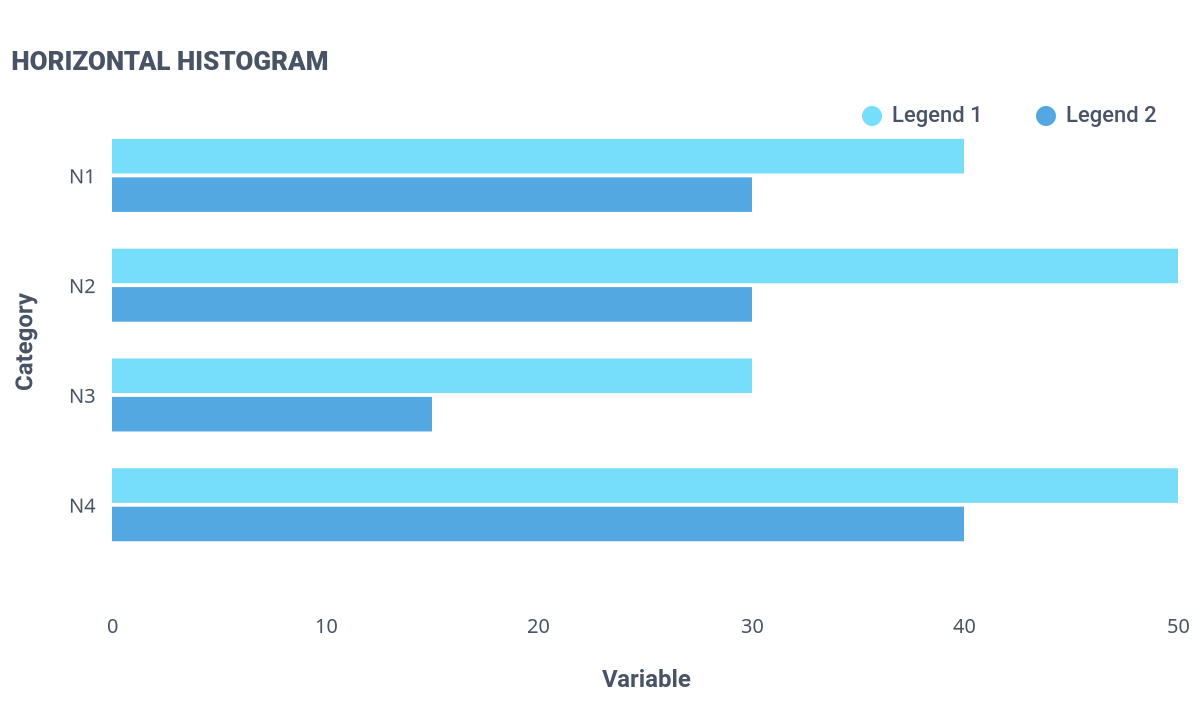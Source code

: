{
  "$schema": "https://vega.github.io/schema/vega/v4.json",
  "description": "https://gramener.invisionapp.com/d/main/#/console/7709561/326727930/preview",
  "width": 590,
  "height": 320,
  "autosize": "fit",
  "padding": {
    "left": 5,
    "top": 25,
    "right": 5,
    "bottom": 15
  },
  "title": {
    "text": "HORIZONTAL HISTOGRAM",
    "anchor": "start",
    "fontSize": 13,
    "font": "Roboto",
    "fontWeight": 900,
    "color": "#485465"
  },
  "data": [
    {
      "name": "table",
      "values": [
        {
          "category": "N1",
          "bar_type": "Legend 1",
          "value": 40
        },
        {
          "category": "N1",
          "bar_type": "Legend 2",
          "value": 30
        },
        {
          "category": "N2",
          "bar_type": "Legend 1",
          "value": 50
        },
        {
          "category": "N2",
          "bar_type": "Legend 2",
          "value": 30
        },
        {
          "category": "N3",
          "bar_type": "Legend 1",
          "value": 30
        },
        {
          "category": "N3",
          "bar_type": "Legend 2",
          "value": 15
        },
        {
          "category": "N4",
          "bar_type": "Legend 1",
          "value": 50
        },
        {
          "category": "N4",
          "bar_type": "Legend 2",
          "value": 40
        }
      ]
    }
  ],
  "scales": [
    {
      "name": "yscale",
      "type": "band",
      "paddingInner": 0.3,
      "paddingOuter": 0.5,
      "domain": {
        "data": "table",
        "field": "category"
      },
      "range": "height"
    },
    {
      "name": "xscale",
      "type": "linear",
      "domain": {
        "data": "table",
        "field": "value"
      },
      "range": "width",
      "round": true,
      "zero": true,
      "nice": true
    },
    {
      "name": "color",
      "type": "ordinal",
      "domain": {
        "field": "bar_type",
        "data": "table"
      },
      "range": [
        "#76DDFB",
        "#53A8E2"
      ]
    }
  ],
  "axes": [
    {
      "orient": "left",
      "scale": "yscale",
      "ticks": false,
      "labelPadding": 8,
      "labelColor": "#485465",
      "labelFontSize": 10,
      "labelFontWeight": 500,
      "zindex": 1,
      "domain": false,
      "title": "Category",
      "titleColor": "#485465",
      "titleFont": "roboto",
      "titlePadding": 16,
      "titleFontSize": 12
    },
    {
      "orient": "bottom",
      "scale": "xscale",
      "domain": false,
      "ticks": false,
      "tickCount": 5,
      "title": "Variable",
      "titleColor": "#485465",
      "titleFont": "roboto",
      "titlePadding": 16,
      "titleFontSize": 12,
      "labelPadding": 8,
      "labelColor": "#485465",
      "labelFontSize": 10,
      "labelFontWeight": 500
    }
  ],
  "legends": [
    {
      "orient": "top-right",
      "fill": "color",
      "offset": 10,
      "zindex": 1,
      "direction": "horizontal",
      "symbolType": "circle",
      "labelFontSize": 11,
      "labelFont": "Roboto",
      "labelFontWeight": "500",
      "labelColor": "#485465",
      "columnPadding": 25
    }
  ],
  "marks": [
    {
      "type": "group",
      "from": {
        "facet": {
          "data": "table",
          "name": "facet",
          "groupby": "category"
        }
      },
      "encode": {
        "enter": {
          "y": {
            "scale": "yscale",
            "field": "category"
          }
        }
      },
      "signals": [
        {
          "name": "height",
          "update": "bandwidth('yscale')"
        }
      ],
      "scales": [
        {
          "name": "pos",
          "type": "band",
          "range": "height",
          "domain": {
            "data": "facet",
            "field": "bar_type"
          }
        }
      ],
      "marks": [
        {
          "name": "bars",
          "from": {
            "data": "facet"
          },
          "type": "rect",
          "encode": {
            "enter": {
              "y": {
                "scale": "pos",
                "field": "bar_type"
              },
              "height": {
                "scale": "pos",
                "band": 0.9
              },
              "x": {
                "scale": "xscale",
                "field": "value"
              },
              "x2": {
                "scale": "xscale",
                "value": 0
              },
              "fill": {
                "scale": "color",
                "field": "bar_type"
              }
            }
          }
        }
      ]
    }
  ]
}
